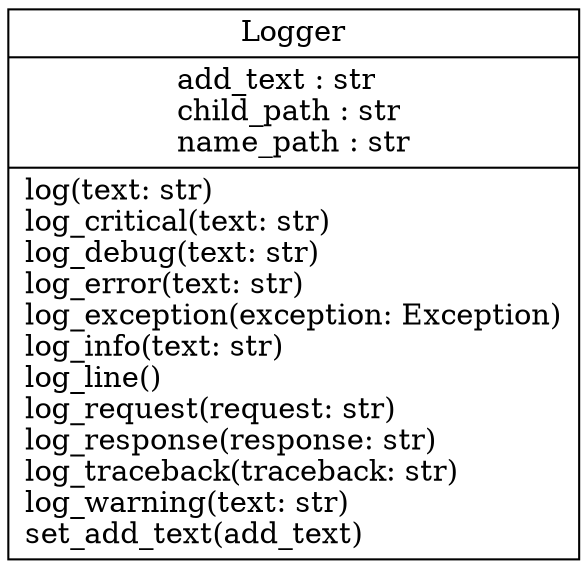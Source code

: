 digraph "classes_Hệ_thống" {
rankdir=BT
charset="utf-8"
"logger.logger.Logger" [color="black", fontcolor="black", label=<{Logger|add_text : str<br ALIGN="LEFT"/>child_path : str<br ALIGN="LEFT"/>name_path : str<br ALIGN="LEFT"/>|log(text: str)<br ALIGN="LEFT"/>log_critical(text: str)<br ALIGN="LEFT"/>log_debug(text: str)<br ALIGN="LEFT"/>log_error(text: str)<br ALIGN="LEFT"/>log_exception(exception: Exception)<br ALIGN="LEFT"/>log_info(text: str)<br ALIGN="LEFT"/>log_line()<br ALIGN="LEFT"/>log_request(request: str)<br ALIGN="LEFT"/>log_response(response: str)<br ALIGN="LEFT"/>log_traceback(traceback: str)<br ALIGN="LEFT"/>log_warning(text: str)<br ALIGN="LEFT"/>set_add_text(add_text)<br ALIGN="LEFT"/>}>, shape="record", style="solid"];
}
